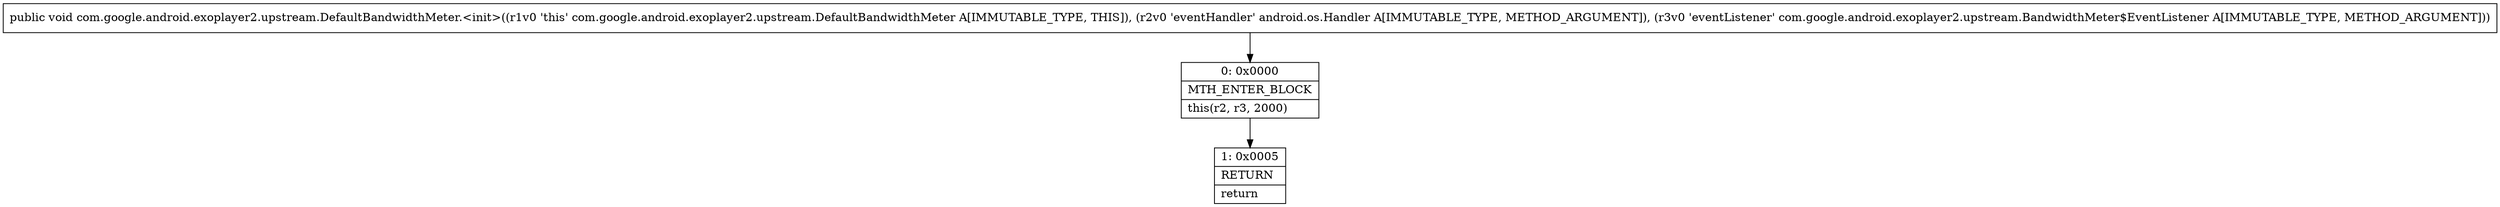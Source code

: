digraph "CFG forcom.google.android.exoplayer2.upstream.DefaultBandwidthMeter.\<init\>(Landroid\/os\/Handler;Lcom\/google\/android\/exoplayer2\/upstream\/BandwidthMeter$EventListener;)V" {
Node_0 [shape=record,label="{0\:\ 0x0000|MTH_ENTER_BLOCK\l|this(r2, r3, 2000)\l}"];
Node_1 [shape=record,label="{1\:\ 0x0005|RETURN\l|return\l}"];
MethodNode[shape=record,label="{public void com.google.android.exoplayer2.upstream.DefaultBandwidthMeter.\<init\>((r1v0 'this' com.google.android.exoplayer2.upstream.DefaultBandwidthMeter A[IMMUTABLE_TYPE, THIS]), (r2v0 'eventHandler' android.os.Handler A[IMMUTABLE_TYPE, METHOD_ARGUMENT]), (r3v0 'eventListener' com.google.android.exoplayer2.upstream.BandwidthMeter$EventListener A[IMMUTABLE_TYPE, METHOD_ARGUMENT])) }"];
MethodNode -> Node_0;
Node_0 -> Node_1;
}

